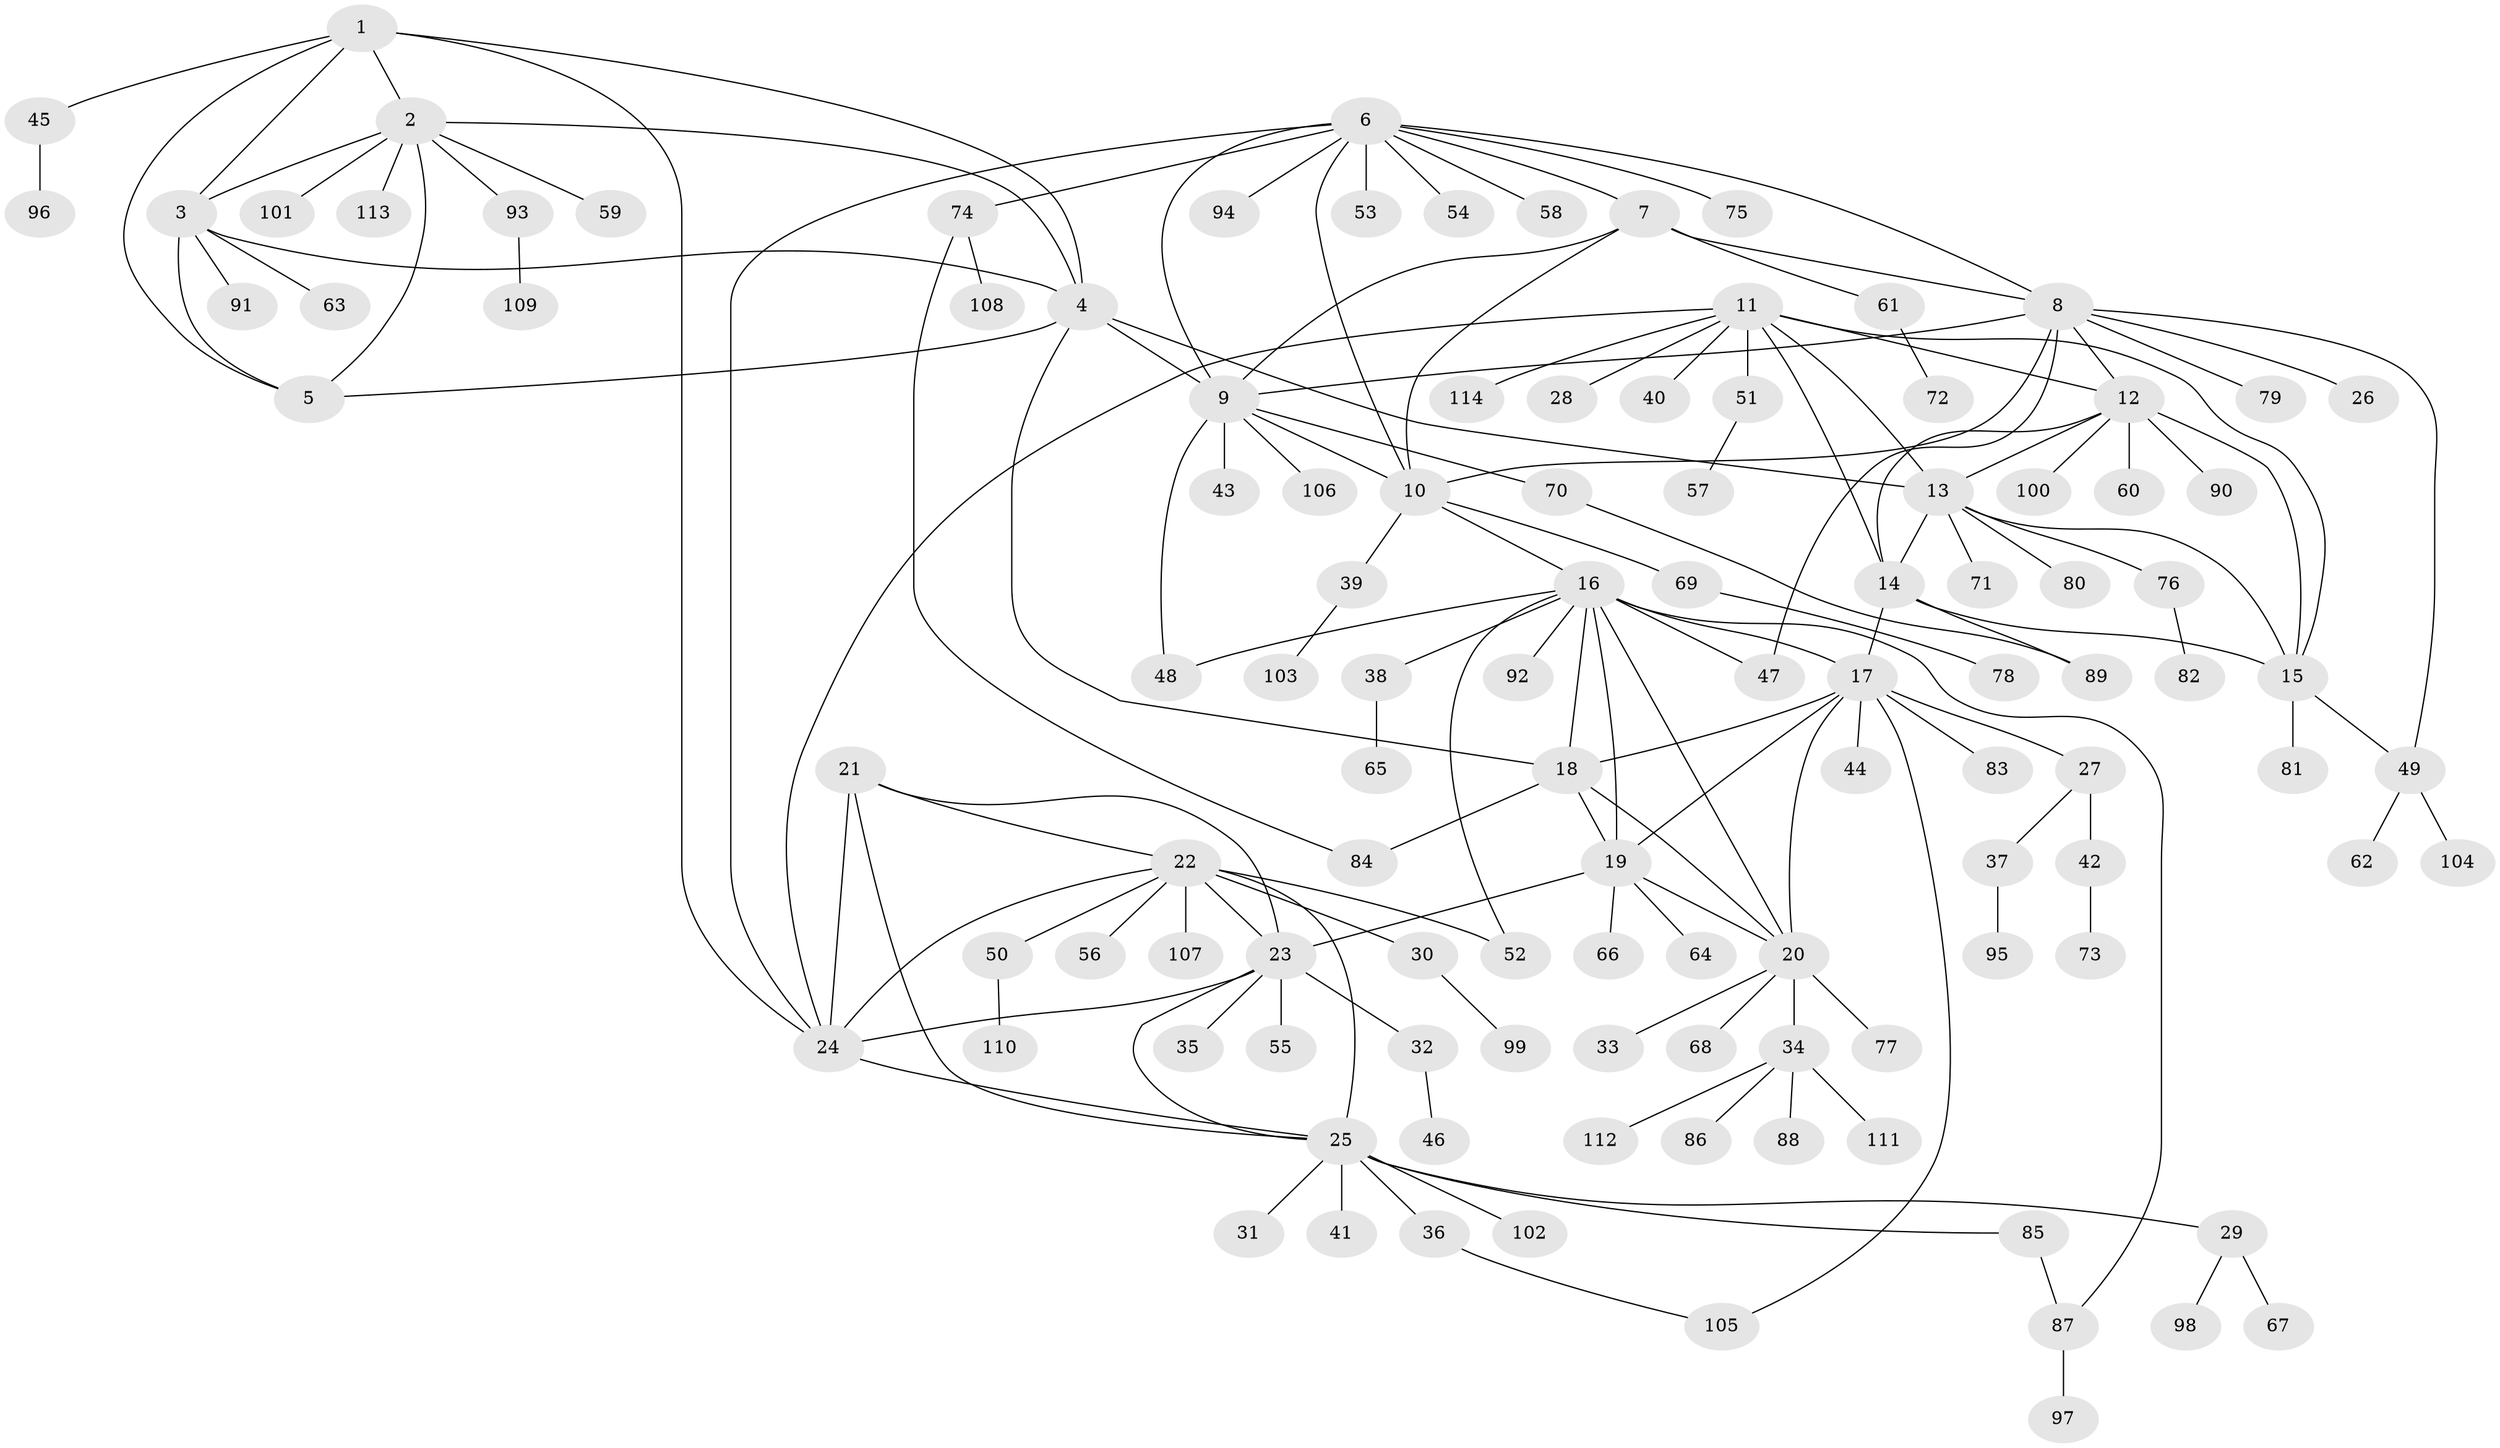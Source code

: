 // coarse degree distribution, {7: 0.029411764705882353, 1: 0.6764705882352942, 11: 0.029411764705882353, 10: 0.029411764705882353, 3: 0.058823529411764705, 9: 0.029411764705882353, 8: 0.058823529411764705, 2: 0.08823529411764706}
// Generated by graph-tools (version 1.1) at 2025/19/03/04/25 18:19:46]
// undirected, 114 vertices, 157 edges
graph export_dot {
graph [start="1"]
  node [color=gray90,style=filled];
  1;
  2;
  3;
  4;
  5;
  6;
  7;
  8;
  9;
  10;
  11;
  12;
  13;
  14;
  15;
  16;
  17;
  18;
  19;
  20;
  21;
  22;
  23;
  24;
  25;
  26;
  27;
  28;
  29;
  30;
  31;
  32;
  33;
  34;
  35;
  36;
  37;
  38;
  39;
  40;
  41;
  42;
  43;
  44;
  45;
  46;
  47;
  48;
  49;
  50;
  51;
  52;
  53;
  54;
  55;
  56;
  57;
  58;
  59;
  60;
  61;
  62;
  63;
  64;
  65;
  66;
  67;
  68;
  69;
  70;
  71;
  72;
  73;
  74;
  75;
  76;
  77;
  78;
  79;
  80;
  81;
  82;
  83;
  84;
  85;
  86;
  87;
  88;
  89;
  90;
  91;
  92;
  93;
  94;
  95;
  96;
  97;
  98;
  99;
  100;
  101;
  102;
  103;
  104;
  105;
  106;
  107;
  108;
  109;
  110;
  111;
  112;
  113;
  114;
  1 -- 2;
  1 -- 3;
  1 -- 4;
  1 -- 5;
  1 -- 24;
  1 -- 45;
  2 -- 3;
  2 -- 4;
  2 -- 5;
  2 -- 59;
  2 -- 93;
  2 -- 101;
  2 -- 113;
  3 -- 4;
  3 -- 5;
  3 -- 63;
  3 -- 91;
  4 -- 5;
  4 -- 9;
  4 -- 13;
  4 -- 18;
  6 -- 7;
  6 -- 8;
  6 -- 9;
  6 -- 10;
  6 -- 24;
  6 -- 53;
  6 -- 54;
  6 -- 58;
  6 -- 74;
  6 -- 75;
  6 -- 94;
  7 -- 8;
  7 -- 9;
  7 -- 10;
  7 -- 61;
  8 -- 9;
  8 -- 10;
  8 -- 12;
  8 -- 26;
  8 -- 47;
  8 -- 49;
  8 -- 79;
  9 -- 10;
  9 -- 43;
  9 -- 48;
  9 -- 70;
  9 -- 106;
  10 -- 16;
  10 -- 39;
  10 -- 69;
  11 -- 12;
  11 -- 13;
  11 -- 14;
  11 -- 15;
  11 -- 24;
  11 -- 28;
  11 -- 40;
  11 -- 51;
  11 -- 114;
  12 -- 13;
  12 -- 14;
  12 -- 15;
  12 -- 60;
  12 -- 90;
  12 -- 100;
  13 -- 14;
  13 -- 15;
  13 -- 71;
  13 -- 76;
  13 -- 80;
  14 -- 15;
  14 -- 17;
  14 -- 89;
  15 -- 49;
  15 -- 81;
  16 -- 17;
  16 -- 18;
  16 -- 19;
  16 -- 20;
  16 -- 38;
  16 -- 47;
  16 -- 48;
  16 -- 52;
  16 -- 87;
  16 -- 92;
  17 -- 18;
  17 -- 19;
  17 -- 20;
  17 -- 27;
  17 -- 44;
  17 -- 83;
  17 -- 105;
  18 -- 19;
  18 -- 20;
  18 -- 84;
  19 -- 20;
  19 -- 23;
  19 -- 64;
  19 -- 66;
  20 -- 33;
  20 -- 34;
  20 -- 68;
  20 -- 77;
  21 -- 22;
  21 -- 23;
  21 -- 24;
  21 -- 25;
  22 -- 23;
  22 -- 24;
  22 -- 25;
  22 -- 30;
  22 -- 50;
  22 -- 52;
  22 -- 56;
  22 -- 107;
  23 -- 24;
  23 -- 25;
  23 -- 32;
  23 -- 35;
  23 -- 55;
  24 -- 25;
  25 -- 29;
  25 -- 31;
  25 -- 36;
  25 -- 41;
  25 -- 85;
  25 -- 102;
  27 -- 37;
  27 -- 42;
  29 -- 67;
  29 -- 98;
  30 -- 99;
  32 -- 46;
  34 -- 86;
  34 -- 88;
  34 -- 111;
  34 -- 112;
  36 -- 105;
  37 -- 95;
  38 -- 65;
  39 -- 103;
  42 -- 73;
  45 -- 96;
  49 -- 62;
  49 -- 104;
  50 -- 110;
  51 -- 57;
  61 -- 72;
  69 -- 78;
  70 -- 89;
  74 -- 84;
  74 -- 108;
  76 -- 82;
  85 -- 87;
  87 -- 97;
  93 -- 109;
}
